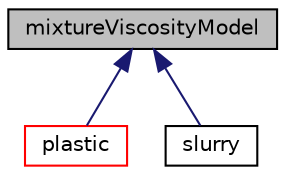 digraph "mixtureViscosityModel"
{
  bgcolor="transparent";
  edge [fontname="Helvetica",fontsize="10",labelfontname="Helvetica",labelfontsize="10"];
  node [fontname="Helvetica",fontsize="10",shape=record];
  Node1 [label="mixtureViscosityModel",height=0.2,width=0.4,color="black", fillcolor="grey75", style="filled", fontcolor="black"];
  Node1 -> Node2 [dir="back",color="midnightblue",fontsize="10",style="solid",fontname="Helvetica"];
  Node2 [label="plastic",height=0.2,width=0.4,color="red",URL="$a01864.html",tooltip="Viscosity correction model for a generic power-law plastic. "];
  Node1 -> Node3 [dir="back",color="midnightblue",fontsize="10",style="solid",fontname="Helvetica"];
  Node3 [label="slurry",height=0.2,width=0.4,color="black",URL="$a02353.html",tooltip="Thomas&#39; viscosity correction for slurry. "];
}
